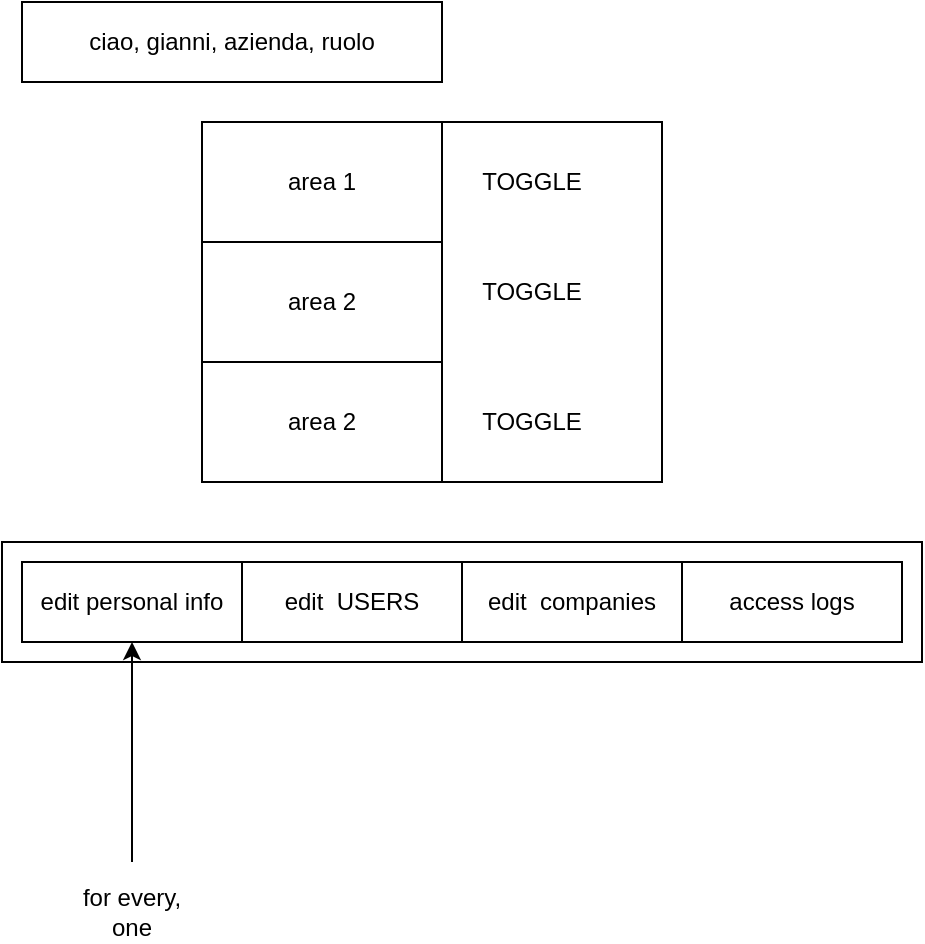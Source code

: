 <mxfile>
    <diagram id="oH3zmzzkLYTV-xm5Oox_" name="Page-1">
        <mxGraphModel dx="493" dy="716" grid="1" gridSize="10" guides="1" tooltips="1" connect="1" arrows="1" fold="1" page="1" pageScale="1" pageWidth="850" pageHeight="1100" math="0" shadow="0">
            <root>
                <mxCell id="0"/>
                <mxCell id="1" parent="0"/>
                <mxCell id="8" value="" style="rounded=0;whiteSpace=wrap;html=1;fillColor=none;" parent="1" vertex="1">
                    <mxGeometry x="70" y="430" width="460" height="60" as="geometry"/>
                </mxCell>
                <mxCell id="2" value="ciao, gianni, azienda, ruolo" style="rounded=0;whiteSpace=wrap;html=1;" parent="1" vertex="1">
                    <mxGeometry x="80" y="160" width="210" height="40" as="geometry"/>
                </mxCell>
                <mxCell id="3" value="edit personal info" style="rounded=0;whiteSpace=wrap;html=1;" parent="1" vertex="1">
                    <mxGeometry x="80" y="440" width="110" height="40" as="geometry"/>
                </mxCell>
                <mxCell id="4" value="edit&amp;nbsp; USERS" style="rounded=0;whiteSpace=wrap;html=1;" parent="1" vertex="1">
                    <mxGeometry x="190" y="440" width="110" height="40" as="geometry"/>
                </mxCell>
                <mxCell id="5" value="edit&amp;nbsp; companies" style="rounded=0;whiteSpace=wrap;html=1;" parent="1" vertex="1">
                    <mxGeometry x="300" y="440" width="110" height="40" as="geometry"/>
                </mxCell>
                <mxCell id="6" value="access logs" style="rounded=0;whiteSpace=wrap;html=1;" parent="1" vertex="1">
                    <mxGeometry x="410" y="440" width="110" height="40" as="geometry"/>
                </mxCell>
                <mxCell id="12" value="" style="endArrow=classic;html=1;entryX=0.5;entryY=1;entryDx=0;entryDy=0;" parent="1" target="3" edge="1">
                    <mxGeometry width="50" height="50" relative="1" as="geometry">
                        <mxPoint x="135" y="590" as="sourcePoint"/>
                        <mxPoint x="130" y="500" as="targetPoint"/>
                    </mxGeometry>
                </mxCell>
                <mxCell id="13" value="for every, one" style="text;html=1;strokeColor=none;fillColor=none;align=center;verticalAlign=middle;whiteSpace=wrap;rounded=0;" parent="1" vertex="1">
                    <mxGeometry x="105" y="600" width="60" height="30" as="geometry"/>
                </mxCell>
                <mxCell id="17" value="" style="group" parent="1" vertex="1" connectable="0">
                    <mxGeometry x="170" y="220" width="230" height="180" as="geometry"/>
                </mxCell>
                <mxCell id="7" value="" style="rounded=0;whiteSpace=wrap;html=1;movable=1;resizable=1;rotatable=1;deletable=1;editable=1;connectable=1;" parent="17" vertex="1">
                    <mxGeometry width="230" height="180" as="geometry"/>
                </mxCell>
                <mxCell id="9" value="area 1" style="rounded=0;whiteSpace=wrap;html=1;fillColor=none;movable=1;resizable=1;rotatable=1;deletable=1;editable=1;connectable=1;" parent="17" vertex="1">
                    <mxGeometry width="120" height="60" as="geometry"/>
                </mxCell>
                <mxCell id="10" value="area 2" style="rounded=0;whiteSpace=wrap;html=1;fillColor=none;movable=1;resizable=1;rotatable=1;deletable=1;editable=1;connectable=1;" parent="17" vertex="1">
                    <mxGeometry y="60" width="120" height="60" as="geometry"/>
                </mxCell>
                <mxCell id="11" value="area 2" style="rounded=0;whiteSpace=wrap;html=1;fillColor=none;movable=1;resizable=1;rotatable=1;deletable=1;editable=1;connectable=1;" parent="17" vertex="1">
                    <mxGeometry y="120" width="120" height="60" as="geometry"/>
                </mxCell>
                <mxCell id="14" value="TOGGLE" style="text;html=1;strokeColor=none;fillColor=none;align=center;verticalAlign=middle;whiteSpace=wrap;rounded=0;movable=1;resizable=1;rotatable=1;deletable=1;editable=1;connectable=1;" parent="17" vertex="1">
                    <mxGeometry x="135" y="15" width="60" height="30" as="geometry"/>
                </mxCell>
                <mxCell id="15" value="TOGGLE" style="text;html=1;strokeColor=none;fillColor=none;align=center;verticalAlign=middle;whiteSpace=wrap;rounded=0;movable=1;resizable=1;rotatable=1;deletable=1;editable=1;connectable=1;" parent="17" vertex="1">
                    <mxGeometry x="135" y="70" width="60" height="30" as="geometry"/>
                </mxCell>
                <mxCell id="16" value="TOGGLE" style="text;html=1;strokeColor=none;fillColor=none;align=center;verticalAlign=middle;whiteSpace=wrap;rounded=0;movable=1;resizable=1;rotatable=1;deletable=1;editable=1;connectable=1;" parent="17" vertex="1">
                    <mxGeometry x="135" y="135" width="60" height="30" as="geometry"/>
                </mxCell>
            </root>
        </mxGraphModel>
    </diagram>
</mxfile>